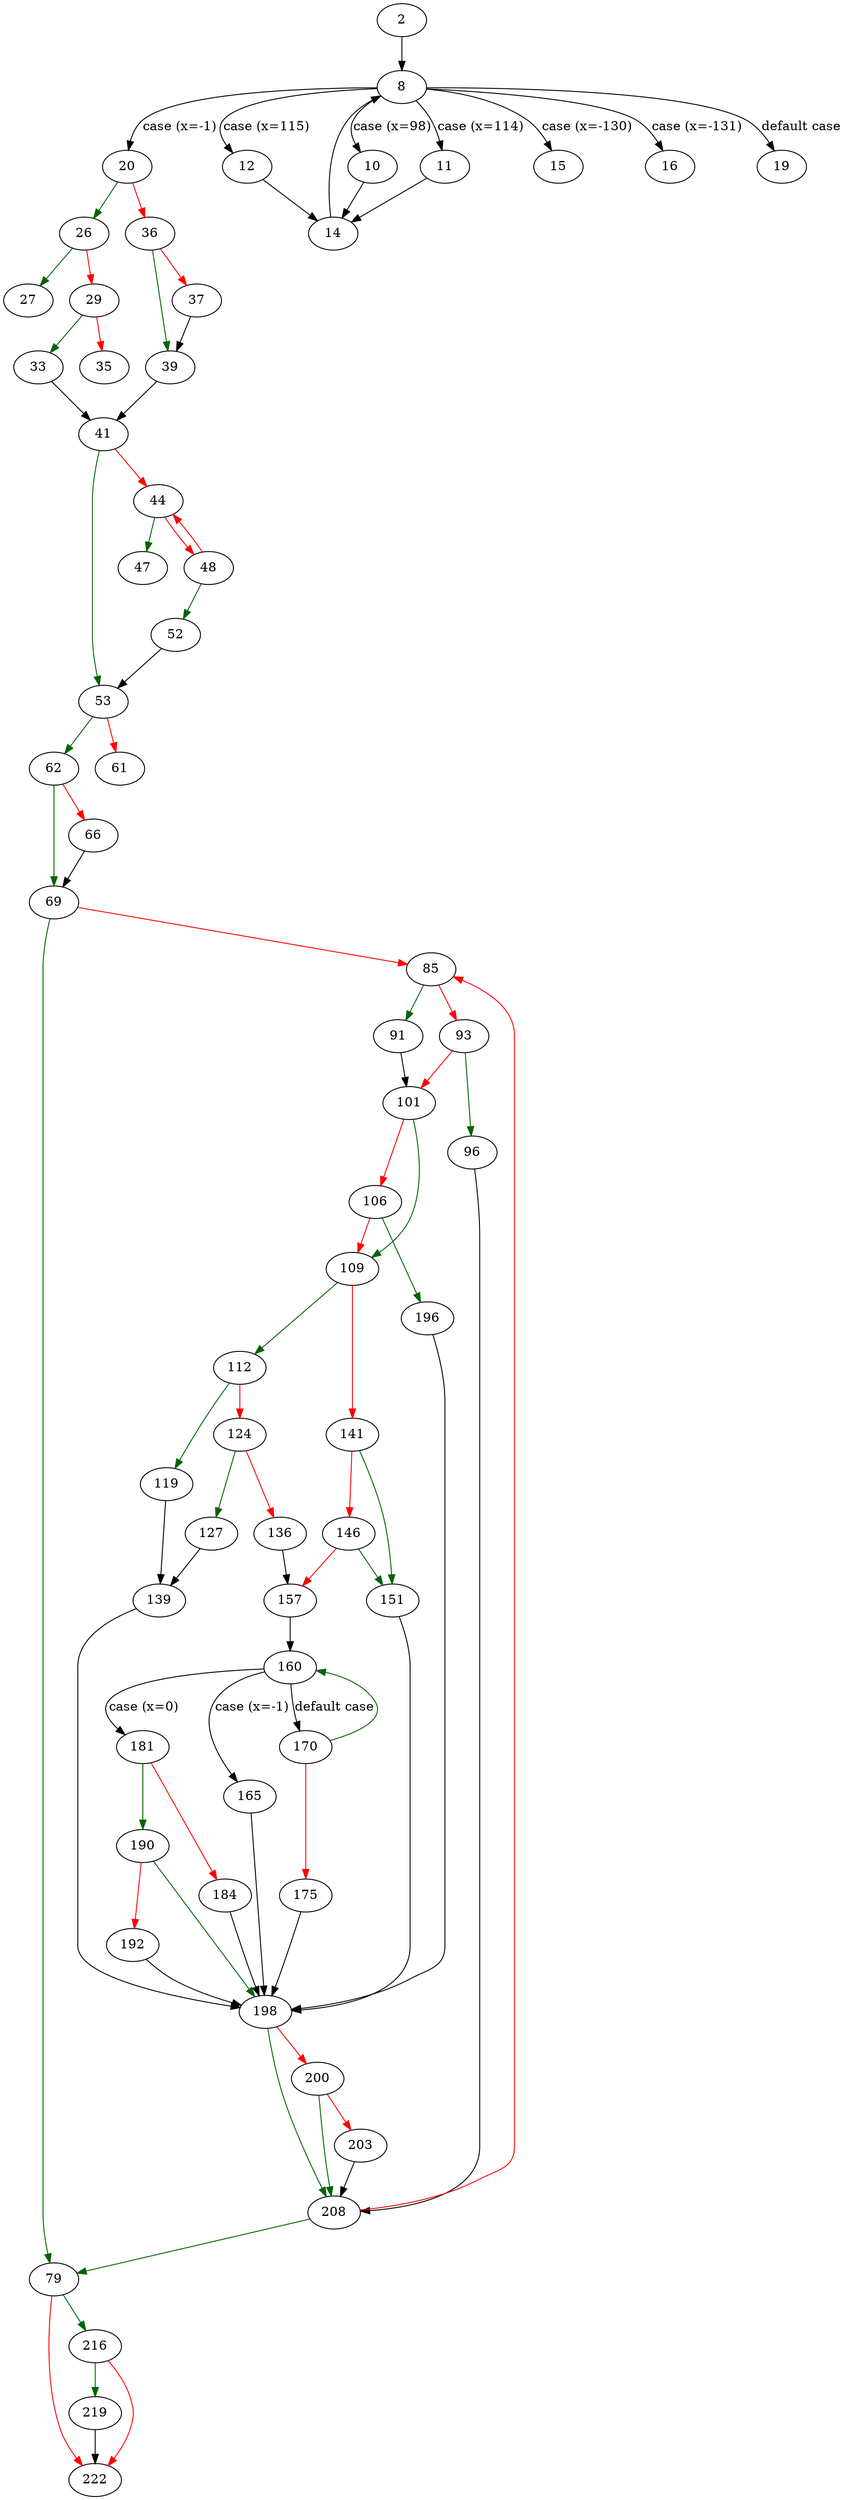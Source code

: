 strict digraph "main" {
	// Node definitions.
	2 [entry=true];
	8;
	20;
	10;
	11;
	12;
	15;
	16;
	19;
	14;
	26;
	36;
	27;
	29;
	33;
	35;
	41;
	39;
	37;
	53;
	44;
	47;
	48;
	52;
	62;
	61;
	69;
	66;
	79;
	85;
	216;
	222;
	91;
	93;
	101;
	96;
	208;
	109;
	106;
	196;
	112;
	141;
	119;
	124;
	139;
	127;
	136;
	157;
	198;
	151;
	146;
	160;
	181;
	165;
	170;
	175;
	190;
	184;
	192;
	200;
	203;
	219;

	// Edge definitions.
	2 -> 8;
	8 -> 20 [
		cond="case (x=-1)"
		label="case (x=-1)"
	];
	8 -> 10 [
		cond="case (x=98)"
		label="case (x=98)"
	];
	8 -> 11 [
		cond="case (x=114)"
		label="case (x=114)"
	];
	8 -> 12 [
		cond="case (x=115)"
		label="case (x=115)"
	];
	8 -> 15 [
		cond="case (x=-130)"
		label="case (x=-130)"
	];
	8 -> 16 [
		cond="case (x=-131)"
		label="case (x=-131)"
	];
	8 -> 19 [
		cond="default case"
		label="default case"
	];
	20 -> 26 [
		color=darkgreen
		cond=true
	];
	20 -> 36 [
		color=red
		cond=false
	];
	10 -> 14;
	11 -> 14;
	12 -> 14;
	14 -> 8;
	26 -> 27 [
		color=darkgreen
		cond=true
	];
	26 -> 29 [
		color=red
		cond=false
	];
	36 -> 39 [
		color=darkgreen
		cond=true
	];
	36 -> 37 [
		color=red
		cond=false
	];
	29 -> 33 [
		color=darkgreen
		cond=true
	];
	29 -> 35 [
		color=red
		cond=false
	];
	33 -> 41;
	41 -> 53 [
		color=darkgreen
		cond=true
	];
	41 -> 44 [
		color=red
		cond=false
	];
	39 -> 41;
	37 -> 39;
	53 -> 62 [
		color=darkgreen
		cond=true
	];
	53 -> 61 [
		color=red
		cond=false
	];
	44 -> 47 [
		color=darkgreen
		cond=true
	];
	44 -> 48 [
		color=red
		cond=false
	];
	48 -> 44 [
		color=red
		cond=false
	];
	48 -> 52 [
		color=darkgreen
		cond=true
	];
	52 -> 53;
	62 -> 69 [
		color=darkgreen
		cond=true
	];
	62 -> 66 [
		color=red
		cond=false
	];
	69 -> 79 [
		color=darkgreen
		cond=true
	];
	69 -> 85 [
		color=red
		cond=false
	];
	66 -> 69;
	79 -> 216 [
		color=darkgreen
		cond=true
	];
	79 -> 222 [
		color=red
		cond=false
	];
	85 -> 91 [
		color=darkgreen
		cond=true
	];
	85 -> 93 [
		color=red
		cond=false
	];
	216 -> 222 [
		color=red
		cond=false
	];
	216 -> 219 [
		color=darkgreen
		cond=true
	];
	91 -> 101;
	93 -> 101 [
		color=red
		cond=false
	];
	93 -> 96 [
		color=darkgreen
		cond=true
	];
	101 -> 109 [
		color=darkgreen
		cond=true
	];
	101 -> 106 [
		color=red
		cond=false
	];
	96 -> 208;
	208 -> 79 [
		color=darkgreen
		cond=true
	];
	208 -> 85 [
		color=red
		cond=false
	];
	109 -> 112 [
		color=darkgreen
		cond=true
	];
	109 -> 141 [
		color=red
		cond=false
	];
	106 -> 109 [
		color=red
		cond=false
	];
	106 -> 196 [
		color=darkgreen
		cond=true
	];
	196 -> 198;
	112 -> 119 [
		color=darkgreen
		cond=true
	];
	112 -> 124 [
		color=red
		cond=false
	];
	141 -> 151 [
		color=darkgreen
		cond=true
	];
	141 -> 146 [
		color=red
		cond=false
	];
	119 -> 139;
	124 -> 127 [
		color=darkgreen
		cond=true
	];
	124 -> 136 [
		color=red
		cond=false
	];
	139 -> 198;
	127 -> 139;
	136 -> 157;
	157 -> 160;
	198 -> 208 [
		color=darkgreen
		cond=true
	];
	198 -> 200 [
		color=red
		cond=false
	];
	151 -> 198;
	146 -> 157 [
		color=red
		cond=false
	];
	146 -> 151 [
		color=darkgreen
		cond=true
	];
	160 -> 181 [
		cond="case (x=0)"
		label="case (x=0)"
	];
	160 -> 165 [
		cond="case (x=-1)"
		label="case (x=-1)"
	];
	160 -> 170 [
		cond="default case"
		label="default case"
	];
	181 -> 190 [
		color=darkgreen
		cond=true
	];
	181 -> 184 [
		color=red
		cond=false
	];
	165 -> 198;
	170 -> 160 [
		color=darkgreen
		cond=true
	];
	170 -> 175 [
		color=red
		cond=false
	];
	175 -> 198;
	190 -> 198 [
		color=darkgreen
		cond=true
	];
	190 -> 192 [
		color=red
		cond=false
	];
	184 -> 198;
	192 -> 198;
	200 -> 208 [
		color=darkgreen
		cond=true
	];
	200 -> 203 [
		color=red
		cond=false
	];
	203 -> 208;
	219 -> 222;
}